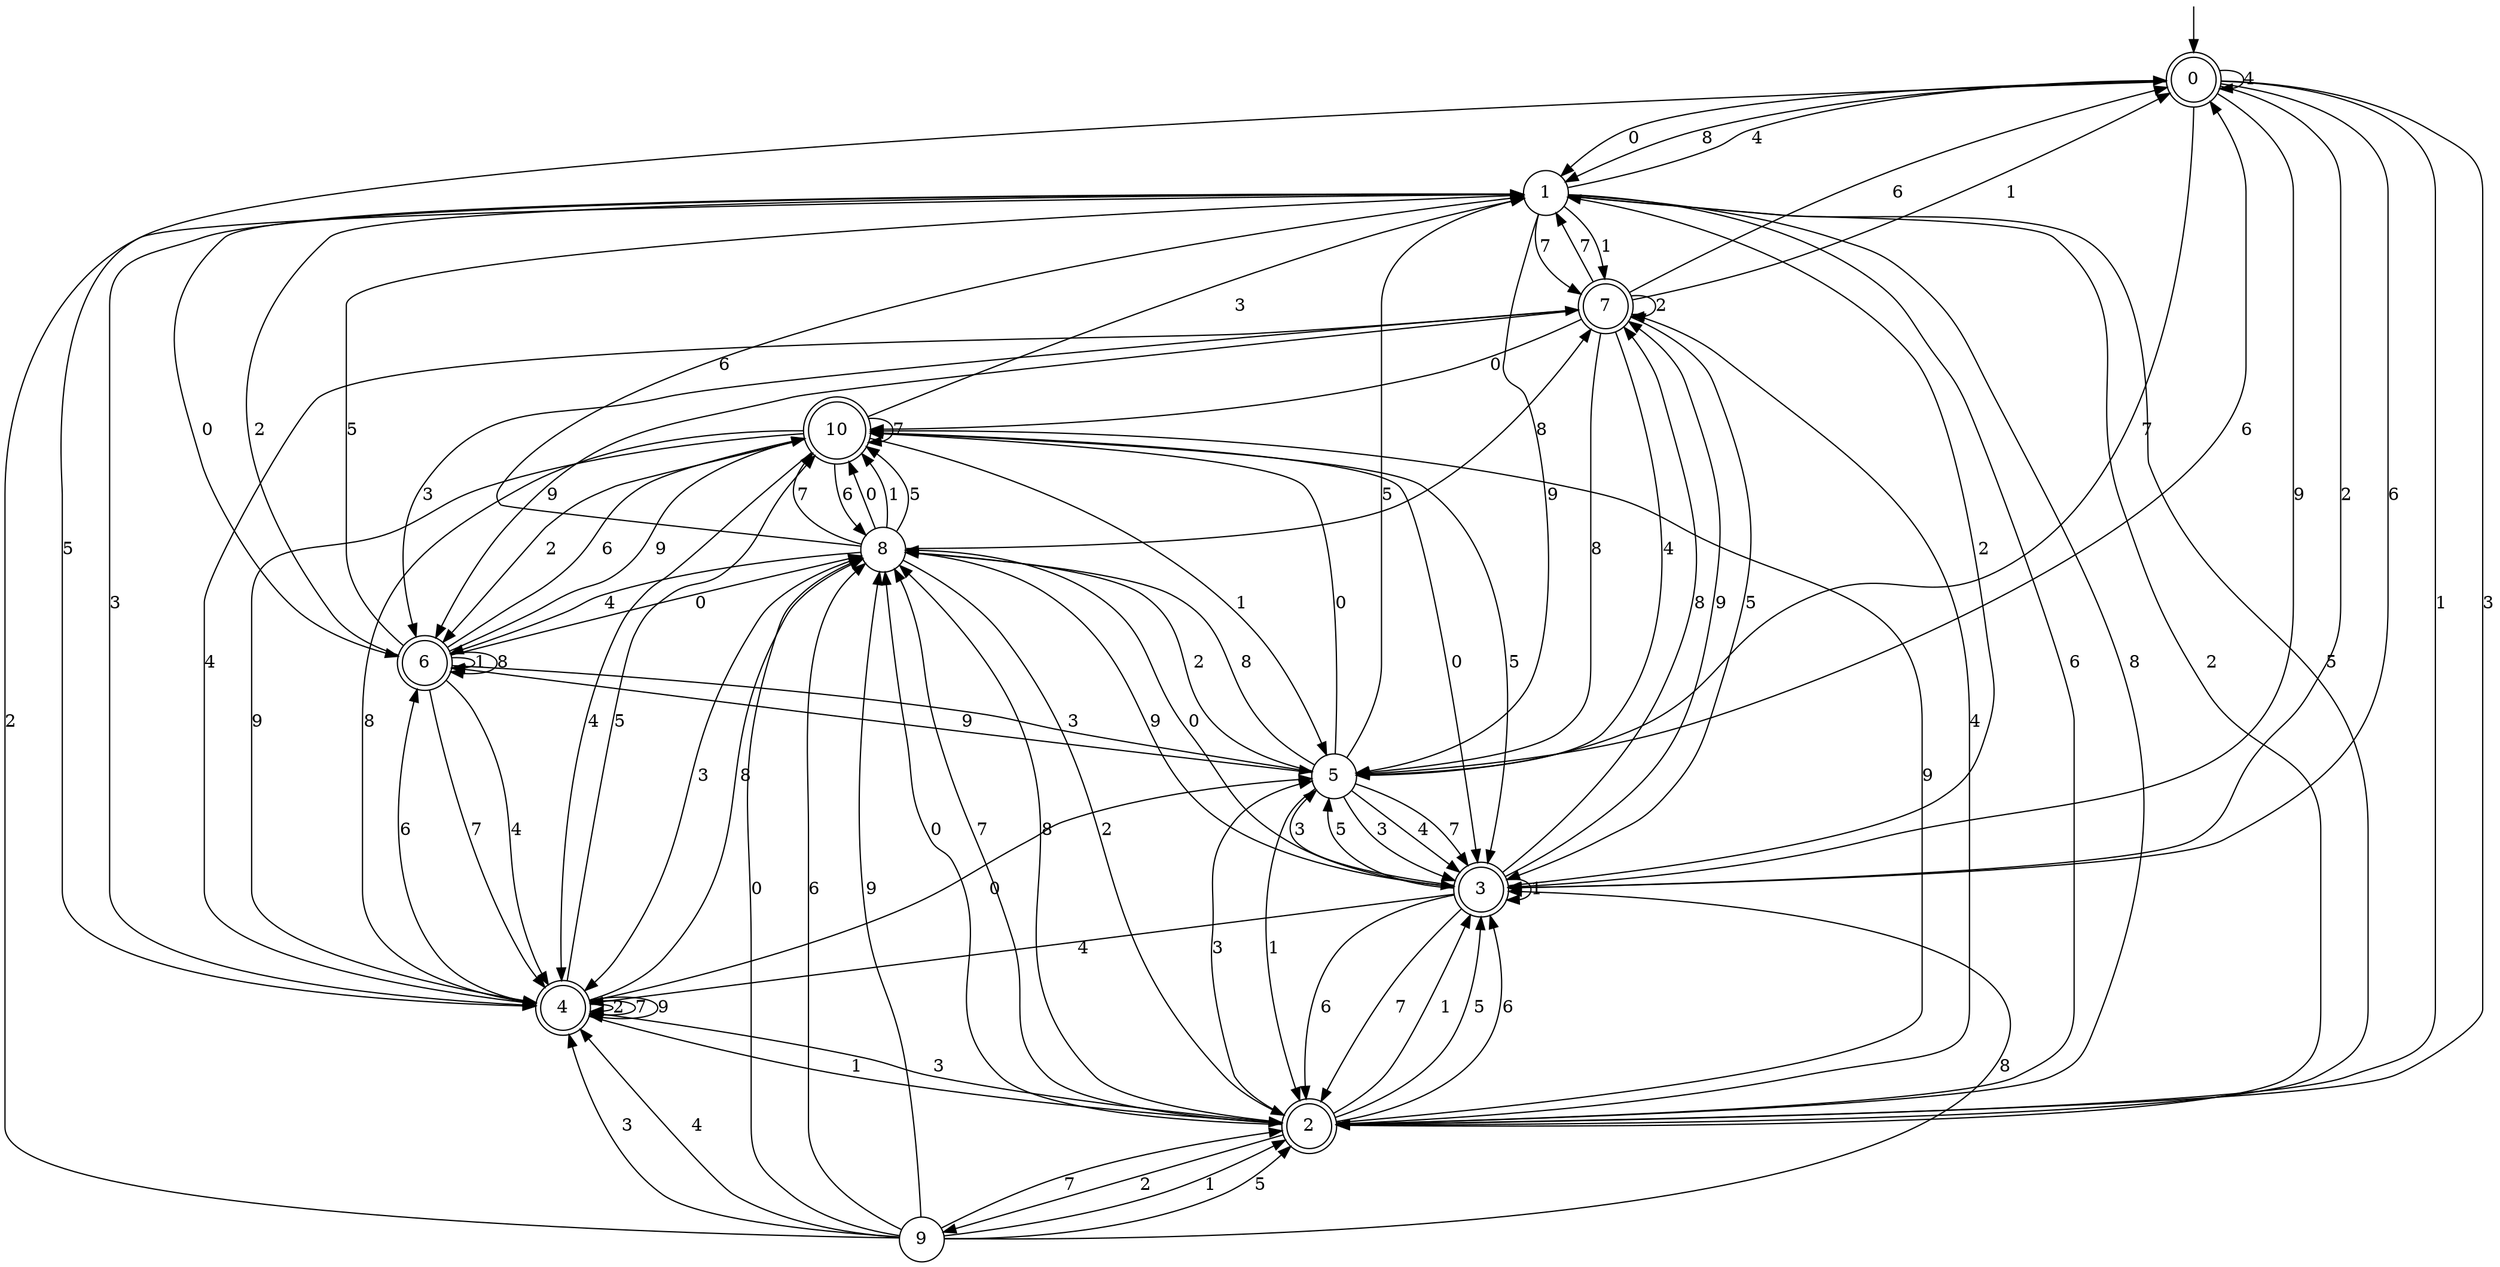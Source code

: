digraph g {

	s0 [shape="doublecircle" label="0"];
	s1 [shape="circle" label="1"];
	s2 [shape="doublecircle" label="2"];
	s3 [shape="doublecircle" label="3"];
	s4 [shape="doublecircle" label="4"];
	s5 [shape="circle" label="5"];
	s6 [shape="doublecircle" label="6"];
	s7 [shape="doublecircle" label="7"];
	s8 [shape="circle" label="8"];
	s9 [shape="circle" label="9"];
	s10 [shape="doublecircle" label="10"];
	s0 -> s1 [label="0"];
	s0 -> s2 [label="1"];
	s0 -> s3 [label="2"];
	s0 -> s2 [label="3"];
	s0 -> s0 [label="4"];
	s0 -> s4 [label="5"];
	s0 -> s3 [label="6"];
	s0 -> s5 [label="7"];
	s0 -> s1 [label="8"];
	s0 -> s3 [label="9"];
	s1 -> s6 [label="0"];
	s1 -> s7 [label="1"];
	s1 -> s2 [label="2"];
	s1 -> s4 [label="3"];
	s1 -> s0 [label="4"];
	s1 -> s2 [label="5"];
	s1 -> s2 [label="6"];
	s1 -> s7 [label="7"];
	s1 -> s2 [label="8"];
	s1 -> s5 [label="9"];
	s2 -> s8 [label="0"];
	s2 -> s3 [label="1"];
	s2 -> s9 [label="2"];
	s2 -> s5 [label="3"];
	s2 -> s7 [label="4"];
	s2 -> s3 [label="5"];
	s2 -> s3 [label="6"];
	s2 -> s8 [label="7"];
	s2 -> s8 [label="8"];
	s2 -> s10 [label="9"];
	s3 -> s8 [label="0"];
	s3 -> s3 [label="1"];
	s3 -> s1 [label="2"];
	s3 -> s5 [label="3"];
	s3 -> s4 [label="4"];
	s3 -> s5 [label="5"];
	s3 -> s2 [label="6"];
	s3 -> s2 [label="7"];
	s3 -> s7 [label="8"];
	s3 -> s7 [label="9"];
	s4 -> s5 [label="0"];
	s4 -> s2 [label="1"];
	s4 -> s4 [label="2"];
	s4 -> s2 [label="3"];
	s4 -> s7 [label="4"];
	s4 -> s10 [label="5"];
	s4 -> s6 [label="6"];
	s4 -> s4 [label="7"];
	s4 -> s8 [label="8"];
	s4 -> s4 [label="9"];
	s5 -> s10 [label="0"];
	s5 -> s2 [label="1"];
	s5 -> s8 [label="2"];
	s5 -> s3 [label="3"];
	s5 -> s3 [label="4"];
	s5 -> s1 [label="5"];
	s5 -> s0 [label="6"];
	s5 -> s3 [label="7"];
	s5 -> s8 [label="8"];
	s5 -> s6 [label="9"];
	s6 -> s8 [label="0"];
	s6 -> s6 [label="1"];
	s6 -> s1 [label="2"];
	s6 -> s5 [label="3"];
	s6 -> s4 [label="4"];
	s6 -> s1 [label="5"];
	s6 -> s10 [label="6"];
	s6 -> s4 [label="7"];
	s6 -> s6 [label="8"];
	s6 -> s10 [label="9"];
	s7 -> s10 [label="0"];
	s7 -> s0 [label="1"];
	s7 -> s7 [label="2"];
	s7 -> s6 [label="3"];
	s7 -> s5 [label="4"];
	s7 -> s3 [label="5"];
	s7 -> s0 [label="6"];
	s7 -> s1 [label="7"];
	s7 -> s5 [label="8"];
	s7 -> s6 [label="9"];
	s8 -> s10 [label="0"];
	s8 -> s10 [label="1"];
	s8 -> s2 [label="2"];
	s8 -> s4 [label="3"];
	s8 -> s6 [label="4"];
	s8 -> s10 [label="5"];
	s8 -> s1 [label="6"];
	s8 -> s10 [label="7"];
	s8 -> s7 [label="8"];
	s8 -> s3 [label="9"];
	s9 -> s8 [label="0"];
	s9 -> s2 [label="1"];
	s9 -> s1 [label="2"];
	s9 -> s4 [label="3"];
	s9 -> s4 [label="4"];
	s9 -> s2 [label="5"];
	s9 -> s8 [label="6"];
	s9 -> s2 [label="7"];
	s9 -> s3 [label="8"];
	s9 -> s8 [label="9"];
	s10 -> s3 [label="0"];
	s10 -> s5 [label="1"];
	s10 -> s6 [label="2"];
	s10 -> s1 [label="3"];
	s10 -> s4 [label="4"];
	s10 -> s3 [label="5"];
	s10 -> s8 [label="6"];
	s10 -> s10 [label="7"];
	s10 -> s4 [label="8"];
	s10 -> s4 [label="9"];

__start0 [label="" shape="none" width="0" height="0"];
__start0 -> s0;

}
